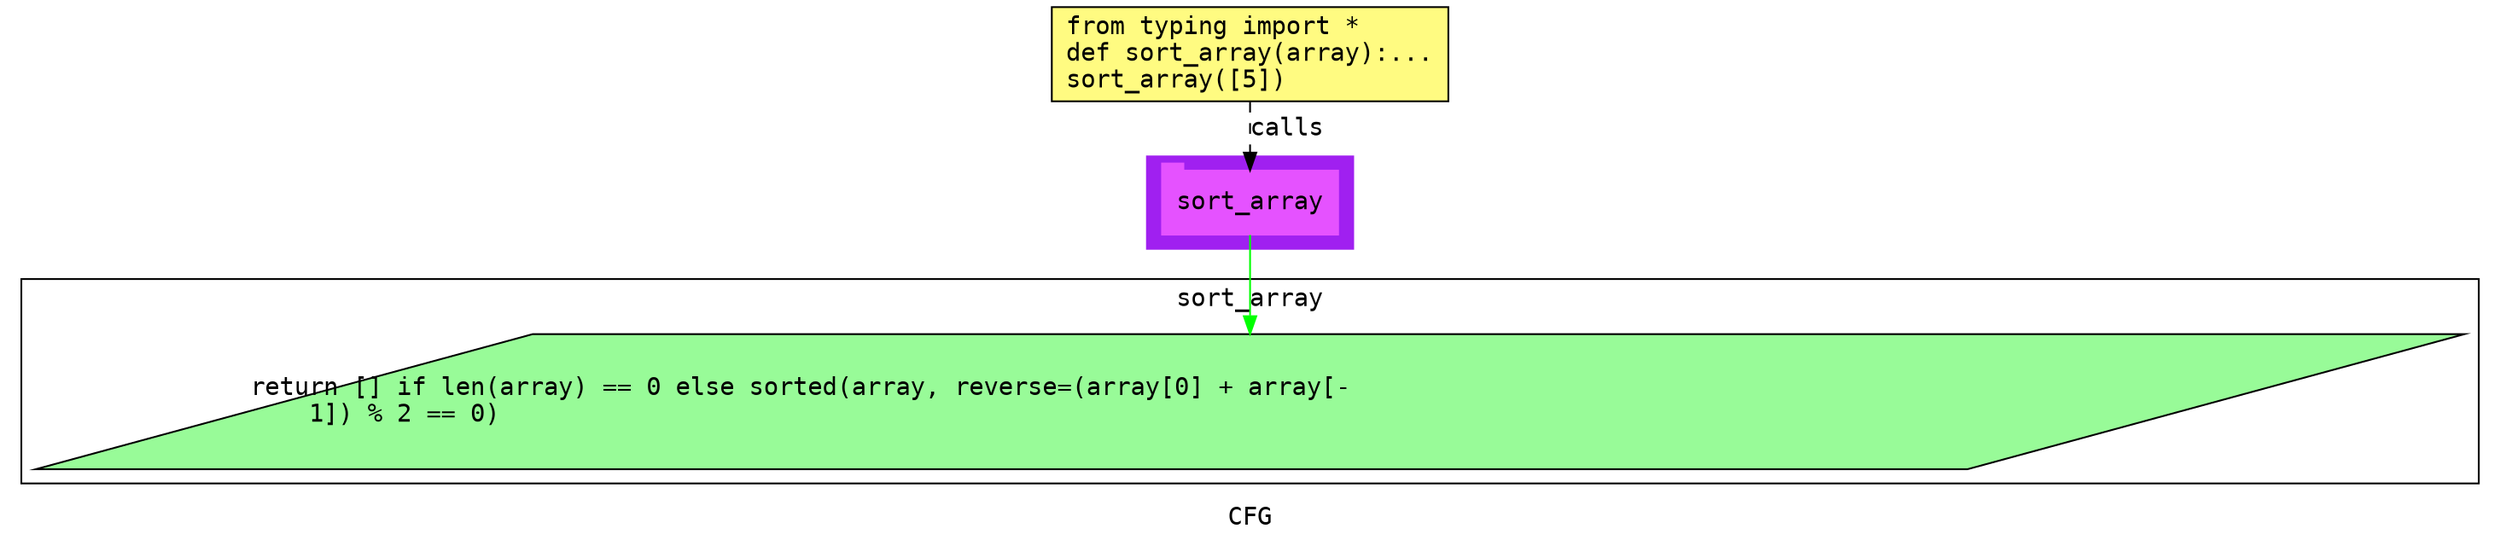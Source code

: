 digraph cluster790CFG {
	graph [bb="0,0,1348,299",
		compound=True,
		fontname="DejaVu Sans Mono",
		label=CFG,
		lheight=0.21,
		lp="674,11.5",
		lwidth=0.35,
		pack=False,
		rankdir=TB,
		ranksep=0.02
	];
	node [fontname="DejaVu Sans Mono",
		label="\N"
	];
	edge [fontname="DejaVu Sans Mono"];
	subgraph cluster_1 {
		graph [bb="616,163,732,215",
			color=purple,
			compound=true,
			fontname="DejaVu Sans Mono",
			label="",
			rankdir=TB,
			ranksep=0.02,
			shape=tab,
			style=filled
		];
		node [fontname="DejaVu Sans Mono"];
		edge [fontname="DejaVu Sans Mono"];
		6	[color="#E552FF",
			height=0.5,
			label=sort_array,
			linenum="[8]",
			pos="674,189",
			shape=tab,
			style=filled,
			width=1.375];
	}
	subgraph cluster10sort_array {
		graph [bb="8,31,1340,146",
			compound=True,
			fontname="DejaVu Sans Mono",
			label=sort_array,
			lheight=0.21,
			lp="674,134.5",
			lwidth=1.15,
			pack=False,
			rankdir=TB,
			ranksep=0.02
		];
		node [fontname="DejaVu Sans Mono"];
		edge [fontname="DejaVu Sans Mono"];
		3	[fillcolor="#98fb98",
			height=1.0556,
			label="return [] if len(array) == 0 else sorted(array, reverse=(array[0] + array[-\l    1]) % 2 == 0)\l",
			linenum="[5]",
			pos="674,77",
			shape=parallelogram,
			style="filled,solid",
			width=18.287];
	}
	1	[fillcolor="#FFFB81",
		height=0.73611,
		label="from typing import *\ldef sort_array(array):...\lsort_array([5])\l",
		linenum="[1]",
		pos="674,272.5",
		shape=rectangle,
		style="filled,solid",
		width=3.0972];
	1 -> 6	[label=calls,
		lp="695,230.5",
		pos="e,674,207.13 674,245.71 674,236.66 674,226.47 674,217.3",
		style=dashed];
	6 -> 3	[color=green,
		pos="e,674,115.09 674,170.81 674,158.62 674,141.62 674,125.5"];
}
